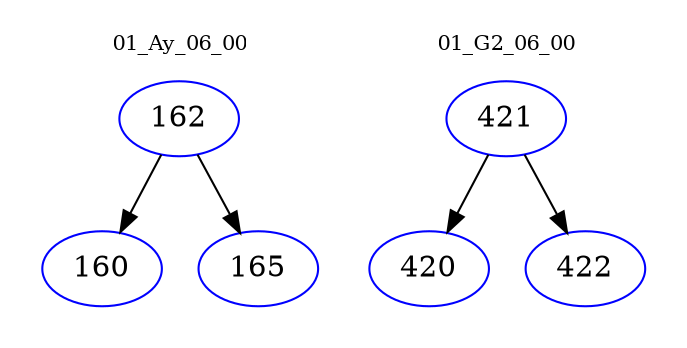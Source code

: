 digraph{
subgraph cluster_0 {
color = white
label = "01_Ay_06_00";
fontsize=10;
T0_162 [label="162", color="blue"]
T0_162 -> T0_160 [color="black"]
T0_160 [label="160", color="blue"]
T0_162 -> T0_165 [color="black"]
T0_165 [label="165", color="blue"]
}
subgraph cluster_1 {
color = white
label = "01_G2_06_00";
fontsize=10;
T1_421 [label="421", color="blue"]
T1_421 -> T1_420 [color="black"]
T1_420 [label="420", color="blue"]
T1_421 -> T1_422 [color="black"]
T1_422 [label="422", color="blue"]
}
}
